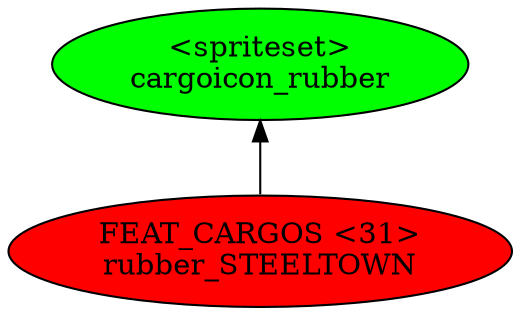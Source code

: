 digraph {
rankdir="BT"
cargoicon_rubber [fillcolor=green style="filled" label="<spriteset>\ncargoicon_rubber"]
rubber_STEELTOWN [fillcolor=red style="filled" label="FEAT_CARGOS <31>\nrubber_STEELTOWN"]
rubber_STEELTOWN->cargoicon_rubber
}
